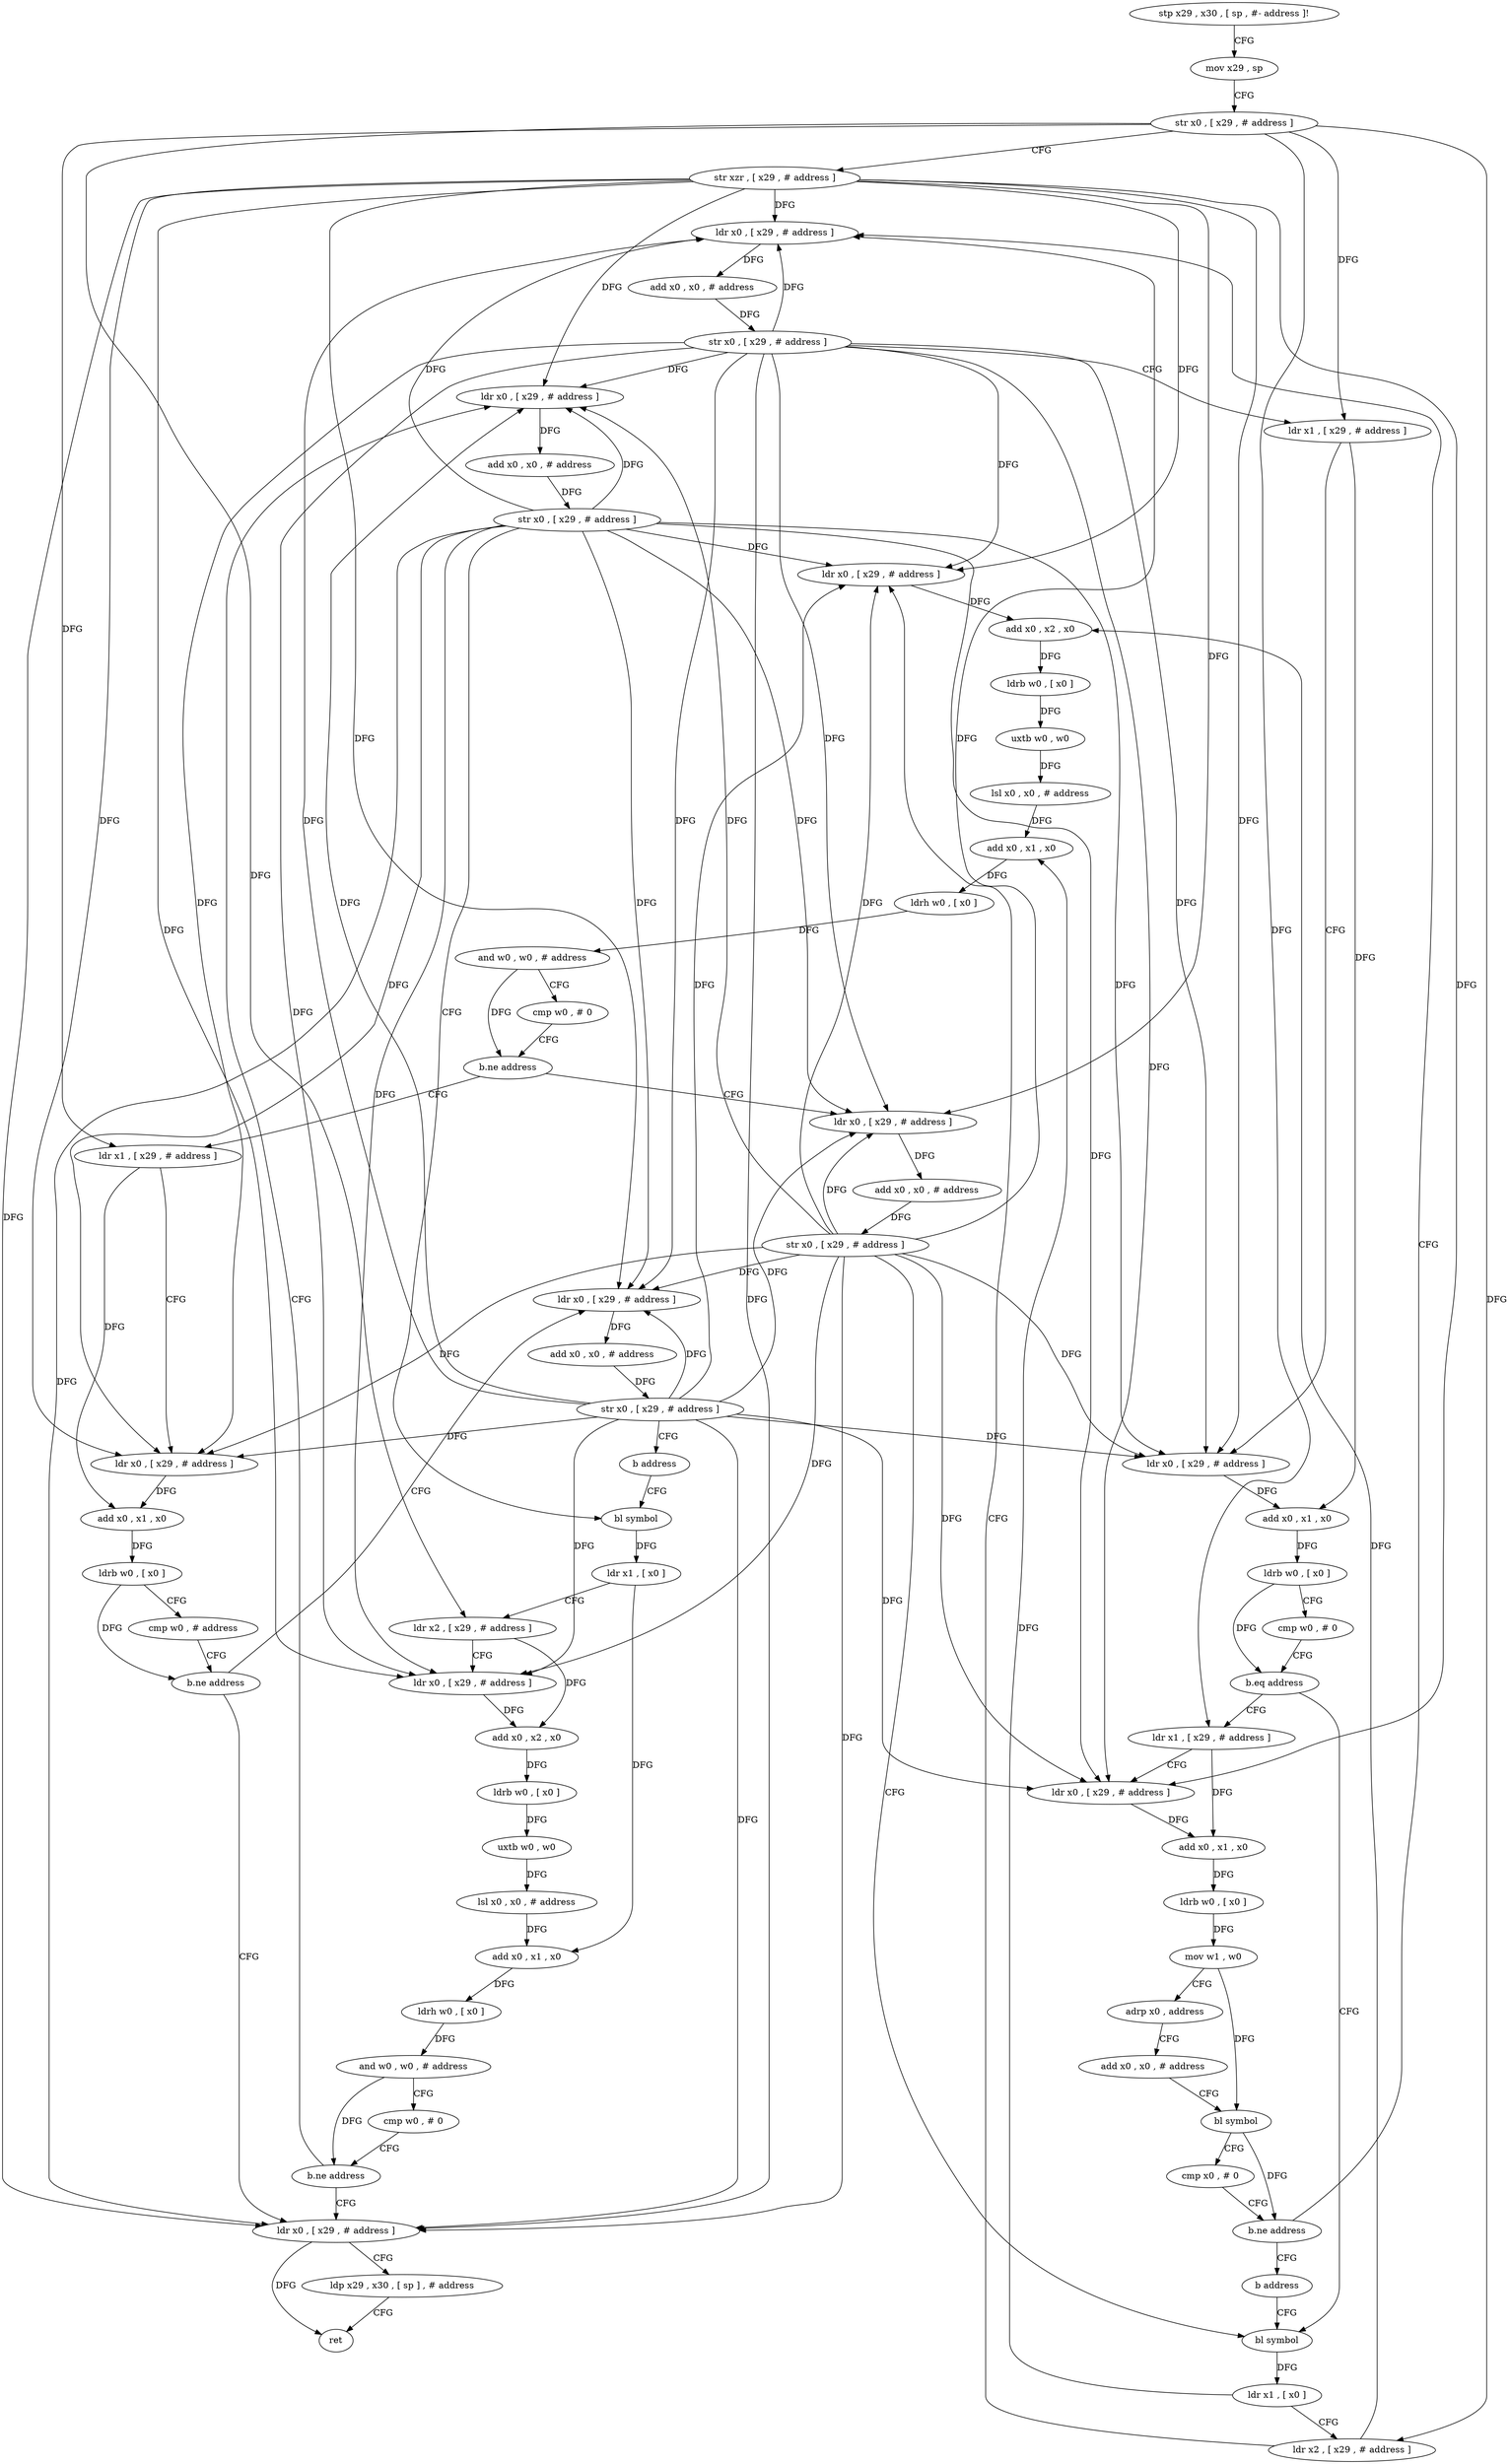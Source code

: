 digraph "func" {
"4251388" [label = "stp x29 , x30 , [ sp , #- address ]!" ]
"4251392" [label = "mov x29 , sp" ]
"4251396" [label = "str x0 , [ x29 , # address ]" ]
"4251400" [label = "str xzr , [ x29 , # address ]" ]
"4251404" [label = "ldr x0 , [ x29 , # address ]" ]
"4251496" [label = "bl symbol" ]
"4251500" [label = "ldr x1 , [ x0 ]" ]
"4251504" [label = "ldr x2 , [ x29 , # address ]" ]
"4251508" [label = "ldr x0 , [ x29 , # address ]" ]
"4251512" [label = "add x0 , x2 , x0" ]
"4251516" [label = "ldrb w0 , [ x0 ]" ]
"4251520" [label = "uxtb w0 , w0" ]
"4251524" [label = "lsl x0 , x0 , # address" ]
"4251528" [label = "add x0 , x1 , x0" ]
"4251532" [label = "ldrh w0 , [ x0 ]" ]
"4251536" [label = "and w0 , w0 , # address" ]
"4251540" [label = "cmp w0 , # 0" ]
"4251544" [label = "b.ne address" ]
"4251484" [label = "ldr x0 , [ x29 , # address ]" ]
"4251548" [label = "ldr x1 , [ x29 , # address ]" ]
"4251440" [label = "ldr x1 , [ x29 , # address ]" ]
"4251444" [label = "ldr x0 , [ x29 , # address ]" ]
"4251448" [label = "add x0 , x1 , x0" ]
"4251452" [label = "ldrb w0 , [ x0 ]" ]
"4251456" [label = "mov w1 , w0" ]
"4251460" [label = "adrp x0 , address" ]
"4251464" [label = "add x0 , x0 , # address" ]
"4251468" [label = "bl symbol" ]
"4251472" [label = "cmp x0 , # 0" ]
"4251476" [label = "b.ne address" ]
"4251480" [label = "b address" ]
"4251488" [label = "add x0 , x0 , # address" ]
"4251492" [label = "str x0 , [ x29 , # address ]" ]
"4251552" [label = "ldr x0 , [ x29 , # address ]" ]
"4251556" [label = "add x0 , x1 , x0" ]
"4251560" [label = "ldrb w0 , [ x0 ]" ]
"4251564" [label = "cmp w0 , # address" ]
"4251568" [label = "b.ne address" ]
"4251652" [label = "ldr x0 , [ x29 , # address ]" ]
"4251572" [label = "ldr x0 , [ x29 , # address ]" ]
"4251408" [label = "add x0 , x0 , # address" ]
"4251412" [label = "str x0 , [ x29 , # address ]" ]
"4251416" [label = "ldr x1 , [ x29 , # address ]" ]
"4251420" [label = "ldr x0 , [ x29 , # address ]" ]
"4251424" [label = "add x0 , x1 , x0" ]
"4251428" [label = "ldrb w0 , [ x0 ]" ]
"4251432" [label = "cmp w0 , # 0" ]
"4251436" [label = "b.eq address" ]
"4251656" [label = "ldp x29 , x30 , [ sp ] , # address" ]
"4251660" [label = "ret" ]
"4251576" [label = "add x0 , x0 , # address" ]
"4251580" [label = "str x0 , [ x29 , # address ]" ]
"4251584" [label = "b address" ]
"4251600" [label = "bl symbol" ]
"4251604" [label = "ldr x1 , [ x0 ]" ]
"4251608" [label = "ldr x2 , [ x29 , # address ]" ]
"4251612" [label = "ldr x0 , [ x29 , # address ]" ]
"4251616" [label = "add x0 , x2 , x0" ]
"4251620" [label = "ldrb w0 , [ x0 ]" ]
"4251624" [label = "uxtb w0 , w0" ]
"4251628" [label = "lsl x0 , x0 , # address" ]
"4251632" [label = "add x0 , x1 , x0" ]
"4251636" [label = "ldrh w0 , [ x0 ]" ]
"4251640" [label = "and w0 , w0 , # address" ]
"4251644" [label = "cmp w0 , # 0" ]
"4251648" [label = "b.ne address" ]
"4251588" [label = "ldr x0 , [ x29 , # address ]" ]
"4251592" [label = "add x0 , x0 , # address" ]
"4251596" [label = "str x0 , [ x29 , # address ]" ]
"4251388" -> "4251392" [ label = "CFG" ]
"4251392" -> "4251396" [ label = "CFG" ]
"4251396" -> "4251400" [ label = "CFG" ]
"4251396" -> "4251416" [ label = "DFG" ]
"4251396" -> "4251504" [ label = "DFG" ]
"4251396" -> "4251440" [ label = "DFG" ]
"4251396" -> "4251548" [ label = "DFG" ]
"4251396" -> "4251608" [ label = "DFG" ]
"4251400" -> "4251404" [ label = "DFG" ]
"4251400" -> "4251420" [ label = "DFG" ]
"4251400" -> "4251508" [ label = "DFG" ]
"4251400" -> "4251444" [ label = "DFG" ]
"4251400" -> "4251484" [ label = "DFG" ]
"4251400" -> "4251552" [ label = "DFG" ]
"4251400" -> "4251652" [ label = "DFG" ]
"4251400" -> "4251572" [ label = "DFG" ]
"4251400" -> "4251612" [ label = "DFG" ]
"4251400" -> "4251588" [ label = "DFG" ]
"4251404" -> "4251408" [ label = "DFG" ]
"4251496" -> "4251500" [ label = "DFG" ]
"4251500" -> "4251504" [ label = "CFG" ]
"4251500" -> "4251528" [ label = "DFG" ]
"4251504" -> "4251508" [ label = "CFG" ]
"4251504" -> "4251512" [ label = "DFG" ]
"4251508" -> "4251512" [ label = "DFG" ]
"4251512" -> "4251516" [ label = "DFG" ]
"4251516" -> "4251520" [ label = "DFG" ]
"4251520" -> "4251524" [ label = "DFG" ]
"4251524" -> "4251528" [ label = "DFG" ]
"4251528" -> "4251532" [ label = "DFG" ]
"4251532" -> "4251536" [ label = "DFG" ]
"4251536" -> "4251540" [ label = "CFG" ]
"4251536" -> "4251544" [ label = "DFG" ]
"4251540" -> "4251544" [ label = "CFG" ]
"4251544" -> "4251484" [ label = "CFG" ]
"4251544" -> "4251548" [ label = "CFG" ]
"4251484" -> "4251488" [ label = "DFG" ]
"4251548" -> "4251552" [ label = "CFG" ]
"4251548" -> "4251556" [ label = "DFG" ]
"4251440" -> "4251444" [ label = "CFG" ]
"4251440" -> "4251448" [ label = "DFG" ]
"4251444" -> "4251448" [ label = "DFG" ]
"4251448" -> "4251452" [ label = "DFG" ]
"4251452" -> "4251456" [ label = "DFG" ]
"4251456" -> "4251460" [ label = "CFG" ]
"4251456" -> "4251468" [ label = "DFG" ]
"4251460" -> "4251464" [ label = "CFG" ]
"4251464" -> "4251468" [ label = "CFG" ]
"4251468" -> "4251472" [ label = "CFG" ]
"4251468" -> "4251476" [ label = "DFG" ]
"4251472" -> "4251476" [ label = "CFG" ]
"4251476" -> "4251404" [ label = "CFG" ]
"4251476" -> "4251480" [ label = "CFG" ]
"4251480" -> "4251496" [ label = "CFG" ]
"4251488" -> "4251492" [ label = "DFG" ]
"4251492" -> "4251496" [ label = "CFG" ]
"4251492" -> "4251404" [ label = "DFG" ]
"4251492" -> "4251420" [ label = "DFG" ]
"4251492" -> "4251508" [ label = "DFG" ]
"4251492" -> "4251444" [ label = "DFG" ]
"4251492" -> "4251484" [ label = "DFG" ]
"4251492" -> "4251552" [ label = "DFG" ]
"4251492" -> "4251652" [ label = "DFG" ]
"4251492" -> "4251572" [ label = "DFG" ]
"4251492" -> "4251612" [ label = "DFG" ]
"4251492" -> "4251588" [ label = "DFG" ]
"4251552" -> "4251556" [ label = "DFG" ]
"4251556" -> "4251560" [ label = "DFG" ]
"4251560" -> "4251564" [ label = "CFG" ]
"4251560" -> "4251568" [ label = "DFG" ]
"4251564" -> "4251568" [ label = "CFG" ]
"4251568" -> "4251652" [ label = "CFG" ]
"4251568" -> "4251572" [ label = "CFG" ]
"4251652" -> "4251656" [ label = "CFG" ]
"4251652" -> "4251660" [ label = "DFG" ]
"4251572" -> "4251576" [ label = "DFG" ]
"4251408" -> "4251412" [ label = "DFG" ]
"4251412" -> "4251416" [ label = "CFG" ]
"4251412" -> "4251404" [ label = "DFG" ]
"4251412" -> "4251420" [ label = "DFG" ]
"4251412" -> "4251508" [ label = "DFG" ]
"4251412" -> "4251444" [ label = "DFG" ]
"4251412" -> "4251484" [ label = "DFG" ]
"4251412" -> "4251552" [ label = "DFG" ]
"4251412" -> "4251652" [ label = "DFG" ]
"4251412" -> "4251572" [ label = "DFG" ]
"4251412" -> "4251612" [ label = "DFG" ]
"4251412" -> "4251588" [ label = "DFG" ]
"4251416" -> "4251420" [ label = "CFG" ]
"4251416" -> "4251424" [ label = "DFG" ]
"4251420" -> "4251424" [ label = "DFG" ]
"4251424" -> "4251428" [ label = "DFG" ]
"4251428" -> "4251432" [ label = "CFG" ]
"4251428" -> "4251436" [ label = "DFG" ]
"4251432" -> "4251436" [ label = "CFG" ]
"4251436" -> "4251496" [ label = "CFG" ]
"4251436" -> "4251440" [ label = "CFG" ]
"4251656" -> "4251660" [ label = "CFG" ]
"4251576" -> "4251580" [ label = "DFG" ]
"4251580" -> "4251584" [ label = "CFG" ]
"4251580" -> "4251404" [ label = "DFG" ]
"4251580" -> "4251420" [ label = "DFG" ]
"4251580" -> "4251508" [ label = "DFG" ]
"4251580" -> "4251444" [ label = "DFG" ]
"4251580" -> "4251484" [ label = "DFG" ]
"4251580" -> "4251552" [ label = "DFG" ]
"4251580" -> "4251652" [ label = "DFG" ]
"4251580" -> "4251572" [ label = "DFG" ]
"4251580" -> "4251612" [ label = "DFG" ]
"4251580" -> "4251588" [ label = "DFG" ]
"4251584" -> "4251600" [ label = "CFG" ]
"4251600" -> "4251604" [ label = "DFG" ]
"4251604" -> "4251608" [ label = "CFG" ]
"4251604" -> "4251632" [ label = "DFG" ]
"4251608" -> "4251612" [ label = "CFG" ]
"4251608" -> "4251616" [ label = "DFG" ]
"4251612" -> "4251616" [ label = "DFG" ]
"4251616" -> "4251620" [ label = "DFG" ]
"4251620" -> "4251624" [ label = "DFG" ]
"4251624" -> "4251628" [ label = "DFG" ]
"4251628" -> "4251632" [ label = "DFG" ]
"4251632" -> "4251636" [ label = "DFG" ]
"4251636" -> "4251640" [ label = "DFG" ]
"4251640" -> "4251644" [ label = "CFG" ]
"4251640" -> "4251648" [ label = "DFG" ]
"4251644" -> "4251648" [ label = "CFG" ]
"4251648" -> "4251588" [ label = "CFG" ]
"4251648" -> "4251652" [ label = "CFG" ]
"4251588" -> "4251592" [ label = "DFG" ]
"4251592" -> "4251596" [ label = "DFG" ]
"4251596" -> "4251600" [ label = "CFG" ]
"4251596" -> "4251404" [ label = "DFG" ]
"4251596" -> "4251420" [ label = "DFG" ]
"4251596" -> "4251508" [ label = "DFG" ]
"4251596" -> "4251444" [ label = "DFG" ]
"4251596" -> "4251484" [ label = "DFG" ]
"4251596" -> "4251552" [ label = "DFG" ]
"4251596" -> "4251652" [ label = "DFG" ]
"4251596" -> "4251572" [ label = "DFG" ]
"4251596" -> "4251612" [ label = "DFG" ]
"4251596" -> "4251588" [ label = "DFG" ]
}
